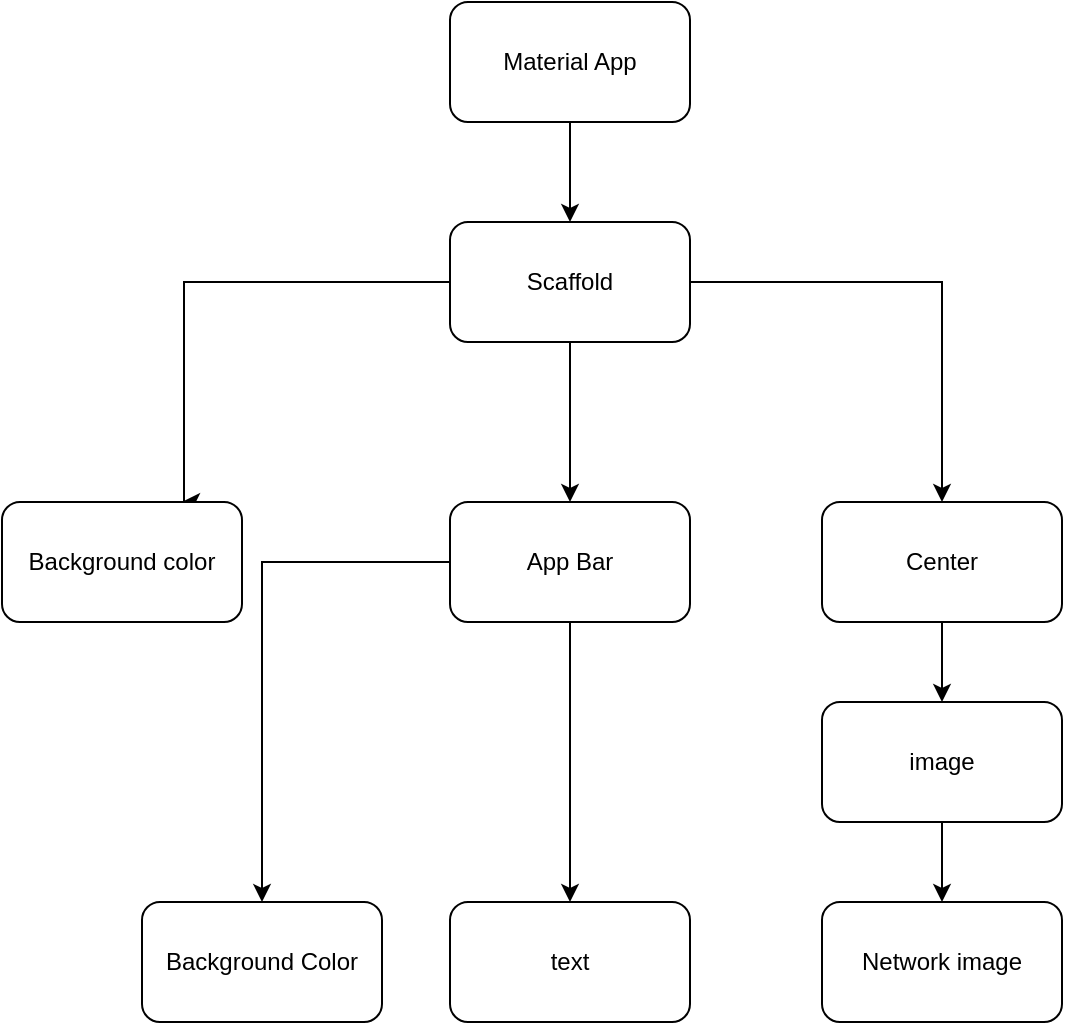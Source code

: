 <mxfile version="21.6.5" type="github">
  <diagram name="Page-1" id="jFSEn8R291QbM1Cyfx7A">
    <mxGraphModel dx="954" dy="647" grid="1" gridSize="10" guides="1" tooltips="1" connect="1" arrows="1" fold="1" page="1" pageScale="1" pageWidth="827" pageHeight="1169" math="0" shadow="0">
      <root>
        <mxCell id="0" />
        <mxCell id="1" parent="0" />
        <mxCell id="XB7XUtstNZMm8EJsR-XV-2" style="edgeStyle=orthogonalEdgeStyle;rounded=0;orthogonalLoop=1;jettySize=auto;html=1;" edge="1" parent="1" source="XB7XUtstNZMm8EJsR-XV-1" target="XB7XUtstNZMm8EJsR-XV-3">
          <mxGeometry relative="1" as="geometry">
            <mxPoint x="414" y="290" as="targetPoint" />
          </mxGeometry>
        </mxCell>
        <mxCell id="XB7XUtstNZMm8EJsR-XV-1" value="Material App" style="rounded=1;whiteSpace=wrap;html=1;" vertex="1" parent="1">
          <mxGeometry x="354" y="50" width="120" height="60" as="geometry" />
        </mxCell>
        <mxCell id="XB7XUtstNZMm8EJsR-XV-4" style="edgeStyle=orthogonalEdgeStyle;rounded=0;orthogonalLoop=1;jettySize=auto;html=1;" edge="1" parent="1" source="XB7XUtstNZMm8EJsR-XV-3">
          <mxGeometry relative="1" as="geometry">
            <mxPoint x="220" y="300" as="targetPoint" />
            <mxPoint x="344" y="190" as="sourcePoint" />
            <Array as="points">
              <mxPoint x="221" y="190" />
            </Array>
          </mxGeometry>
        </mxCell>
        <mxCell id="XB7XUtstNZMm8EJsR-XV-8" style="edgeStyle=orthogonalEdgeStyle;rounded=0;orthogonalLoop=1;jettySize=auto;html=1;" edge="1" parent="1" source="XB7XUtstNZMm8EJsR-XV-3" target="XB7XUtstNZMm8EJsR-XV-9">
          <mxGeometry relative="1" as="geometry">
            <mxPoint x="414" y="450" as="targetPoint" />
          </mxGeometry>
        </mxCell>
        <mxCell id="XB7XUtstNZMm8EJsR-XV-23" style="edgeStyle=orthogonalEdgeStyle;rounded=0;orthogonalLoop=1;jettySize=auto;html=1;entryX=0.5;entryY=0;entryDx=0;entryDy=0;" edge="1" parent="1" source="XB7XUtstNZMm8EJsR-XV-3" target="XB7XUtstNZMm8EJsR-XV-15">
          <mxGeometry relative="1" as="geometry" />
        </mxCell>
        <mxCell id="XB7XUtstNZMm8EJsR-XV-3" value="Scaffold" style="rounded=1;whiteSpace=wrap;html=1;" vertex="1" parent="1">
          <mxGeometry x="354" y="160" width="120" height="60" as="geometry" />
        </mxCell>
        <mxCell id="XB7XUtstNZMm8EJsR-XV-7" value="Background color" style="rounded=1;whiteSpace=wrap;html=1;" vertex="1" parent="1">
          <mxGeometry x="130" y="300" width="120" height="60" as="geometry" />
        </mxCell>
        <mxCell id="XB7XUtstNZMm8EJsR-XV-27" style="edgeStyle=orthogonalEdgeStyle;rounded=0;orthogonalLoop=1;jettySize=auto;html=1;" edge="1" parent="1" source="XB7XUtstNZMm8EJsR-XV-9" target="XB7XUtstNZMm8EJsR-XV-13">
          <mxGeometry relative="1" as="geometry">
            <Array as="points">
              <mxPoint x="414" y="490" />
              <mxPoint x="414" y="490" />
            </Array>
          </mxGeometry>
        </mxCell>
        <mxCell id="XB7XUtstNZMm8EJsR-XV-9" value="App Bar" style="rounded=1;whiteSpace=wrap;html=1;" vertex="1" parent="1">
          <mxGeometry x="354" y="300" width="120" height="60" as="geometry" />
        </mxCell>
        <mxCell id="XB7XUtstNZMm8EJsR-XV-13" value="text" style="rounded=1;whiteSpace=wrap;html=1;" vertex="1" parent="1">
          <mxGeometry x="354" y="500" width="120" height="60" as="geometry" />
        </mxCell>
        <mxCell id="XB7XUtstNZMm8EJsR-XV-20" style="edgeStyle=orthogonalEdgeStyle;rounded=0;orthogonalLoop=1;jettySize=auto;html=1;entryX=0.5;entryY=0;entryDx=0;entryDy=0;" edge="1" parent="1" source="XB7XUtstNZMm8EJsR-XV-15" target="XB7XUtstNZMm8EJsR-XV-19">
          <mxGeometry relative="1" as="geometry" />
        </mxCell>
        <mxCell id="XB7XUtstNZMm8EJsR-XV-15" value="Center" style="rounded=1;whiteSpace=wrap;html=1;" vertex="1" parent="1">
          <mxGeometry x="540" y="300" width="120" height="60" as="geometry" />
        </mxCell>
        <mxCell id="XB7XUtstNZMm8EJsR-XV-21" style="edgeStyle=orthogonalEdgeStyle;rounded=0;orthogonalLoop=1;jettySize=auto;html=1;" edge="1" parent="1" source="XB7XUtstNZMm8EJsR-XV-19" target="XB7XUtstNZMm8EJsR-XV-22">
          <mxGeometry relative="1" as="geometry">
            <mxPoint x="610" y="540" as="targetPoint" />
          </mxGeometry>
        </mxCell>
        <mxCell id="XB7XUtstNZMm8EJsR-XV-19" value="image" style="rounded=1;whiteSpace=wrap;html=1;" vertex="1" parent="1">
          <mxGeometry x="540" y="400" width="120" height="60" as="geometry" />
        </mxCell>
        <mxCell id="XB7XUtstNZMm8EJsR-XV-22" value="Network image" style="rounded=1;whiteSpace=wrap;html=1;" vertex="1" parent="1">
          <mxGeometry x="540" y="500" width="120" height="60" as="geometry" />
        </mxCell>
        <mxCell id="XB7XUtstNZMm8EJsR-XV-31" value="" style="edgeStyle=orthogonalEdgeStyle;rounded=0;orthogonalLoop=1;jettySize=auto;html=1;" edge="1" parent="1" source="XB7XUtstNZMm8EJsR-XV-9" target="XB7XUtstNZMm8EJsR-XV-12">
          <mxGeometry relative="1" as="geometry">
            <mxPoint x="310" y="620" as="targetPoint" />
            <mxPoint x="354" y="330" as="sourcePoint" />
          </mxGeometry>
        </mxCell>
        <mxCell id="XB7XUtstNZMm8EJsR-XV-12" value="Background Color" style="rounded=1;whiteSpace=wrap;html=1;" vertex="1" parent="1">
          <mxGeometry x="200" y="500" width="120" height="60" as="geometry" />
        </mxCell>
      </root>
    </mxGraphModel>
  </diagram>
</mxfile>
